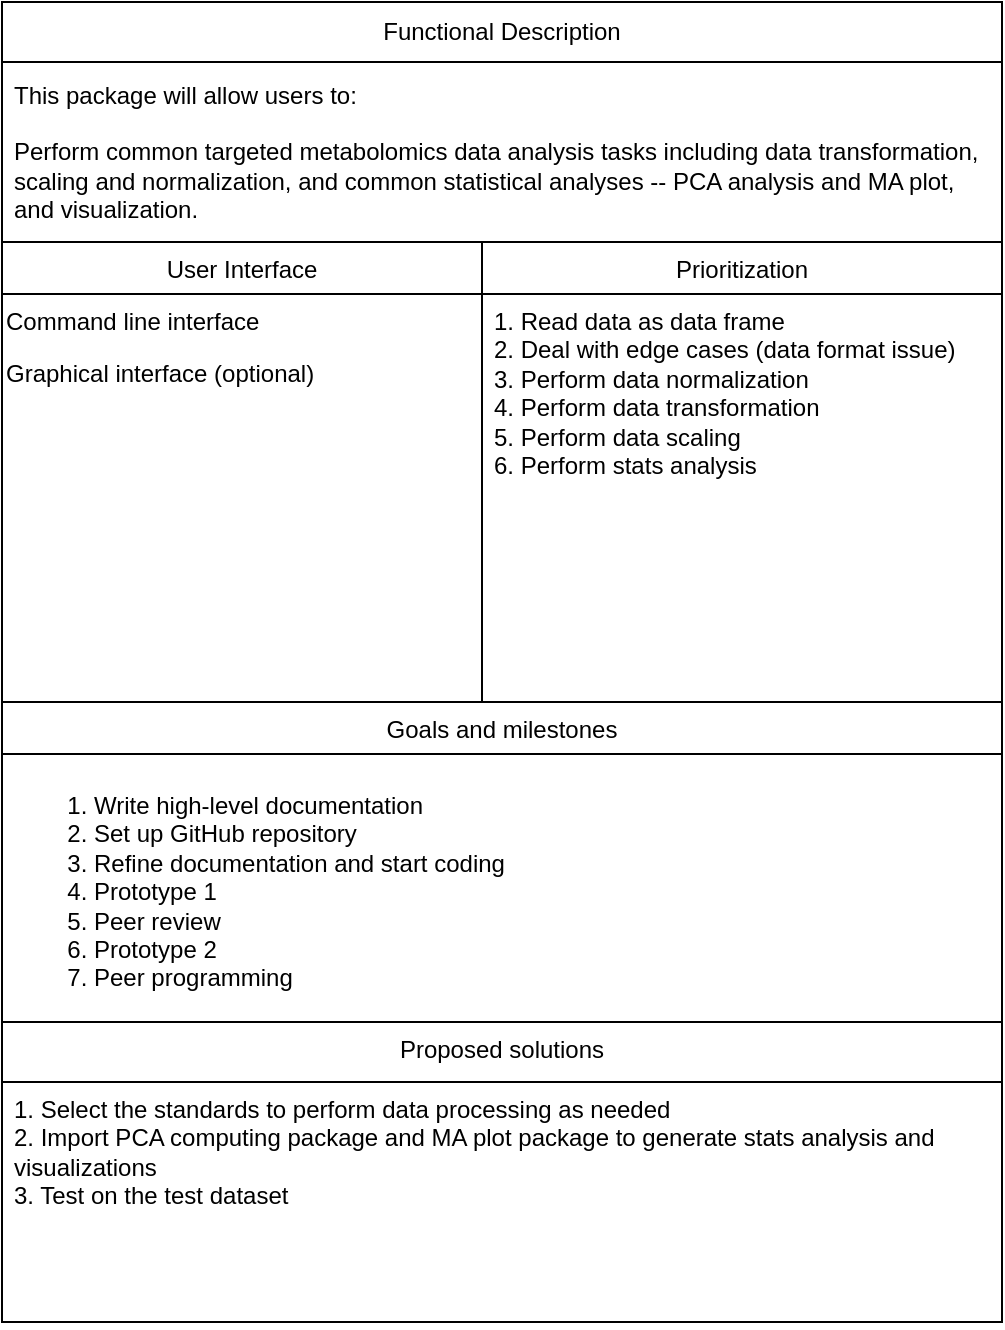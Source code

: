 <mxfile version="20.8.21" type="github">
  <diagram id="C5RBs43oDa-KdzZeNtuy" name="Page-1">
    <mxGraphModel dx="849" dy="599" grid="1" gridSize="10" guides="1" tooltips="1" connect="1" arrows="1" fold="1" page="1" pageScale="1" pageWidth="827" pageHeight="1169" math="0" shadow="0">
      <root>
        <mxCell id="WIyWlLk6GJQsqaUBKTNV-0" />
        <mxCell id="WIyWlLk6GJQsqaUBKTNV-1" parent="WIyWlLk6GJQsqaUBKTNV-0" />
        <mxCell id="zkfFHV4jXpPFQw0GAbJ--6" value="User Interface" style="swimlane;fontStyle=0;align=center;verticalAlign=top;childLayout=stackLayout;horizontal=1;startSize=26;horizontalStack=0;resizeParent=1;resizeLast=0;collapsible=1;marginBottom=0;rounded=0;shadow=0;strokeWidth=1;" parent="WIyWlLk6GJQsqaUBKTNV-1" vertex="1">
          <mxGeometry x="150" y="130" width="240" height="230" as="geometry">
            <mxRectangle x="130" y="380" width="160" height="26" as="alternateBounds" />
          </mxGeometry>
        </mxCell>
        <mxCell id="zkfFHV4jXpPFQw0GAbJ--7" value="Command line interface" style="text;align=left;verticalAlign=top;spacingLeft=0;spacingRight=4;overflow=hidden;rotatable=0;points=[[0,0.5],[1,0.5]];portConstraint=eastwest;" parent="zkfFHV4jXpPFQw0GAbJ--6" vertex="1">
          <mxGeometry y="26" width="240" height="26" as="geometry" />
        </mxCell>
        <mxCell id="Z1QxGynJEv7EIlihNQGE-4" value="Graphical interface (optional)" style="text;strokeColor=none;fillColor=none;align=left;verticalAlign=top;rounded=0;" parent="zkfFHV4jXpPFQw0GAbJ--6" vertex="1">
          <mxGeometry y="52" width="240" height="30" as="geometry" />
        </mxCell>
        <mxCell id="zkfFHV4jXpPFQw0GAbJ--13" value="Goals and milestones" style="swimlane;fontStyle=0;align=center;verticalAlign=top;childLayout=stackLayout;horizontal=1;startSize=26;horizontalStack=0;resizeParent=1;resizeLast=0;collapsible=1;marginBottom=0;rounded=0;shadow=0;strokeWidth=1;" parent="WIyWlLk6GJQsqaUBKTNV-1" vertex="1">
          <mxGeometry x="150" y="360" width="500" height="160" as="geometry">
            <mxRectangle x="340" y="380" width="170" height="26" as="alternateBounds" />
          </mxGeometry>
        </mxCell>
        <mxCell id="Z1QxGynJEv7EIlihNQGE-10" value="&lt;ol&gt;&lt;li&gt;Write high-level documentation&lt;/li&gt;&lt;li&gt;Set up GitHub repository&lt;/li&gt;&lt;li&gt;Refine documentation and start coding&lt;/li&gt;&lt;li&gt;Prototype 1&lt;/li&gt;&lt;li&gt;Peer review&lt;/li&gt;&lt;li&gt;Prototype 2&lt;/li&gt;&lt;li&gt;Peer programming&lt;/li&gt;&lt;/ol&gt;" style="text;strokeColor=none;fillColor=none;align=left;verticalAlign=top;spacingLeft=4;spacingRight=4;overflow=hidden;points=[[0,0.5],[1,0.5]];portConstraint=eastwest;rotatable=0;whiteSpace=wrap;html=1;" parent="zkfFHV4jXpPFQw0GAbJ--13" vertex="1">
          <mxGeometry y="26" width="500" height="126" as="geometry" />
        </mxCell>
        <mxCell id="zkfFHV4jXpPFQw0GAbJ--17" value="Prioritization" style="swimlane;fontStyle=0;align=center;verticalAlign=top;childLayout=stackLayout;horizontal=1;startSize=26;horizontalStack=0;resizeParent=1;resizeLast=0;collapsible=1;marginBottom=0;rounded=0;shadow=0;strokeWidth=1;" parent="WIyWlLk6GJQsqaUBKTNV-1" vertex="1">
          <mxGeometry x="390" y="130" width="260" height="230" as="geometry">
            <mxRectangle x="550" y="140" width="160" height="26" as="alternateBounds" />
          </mxGeometry>
        </mxCell>
        <mxCell id="zkfFHV4jXpPFQw0GAbJ--18" value="1. Read data as data frame&lt;br&gt;2. Deal with edge cases (data format issue)&lt;br&gt;3. Perform data normalization&lt;br&gt;4. Perform data transformation&lt;br&gt;5. Perform data scaling&lt;br&gt;6. Perform stats analysis" style="text;align=left;verticalAlign=top;spacingLeft=4;spacingRight=4;overflow=hidden;rotatable=0;points=[[0,0.5],[1,0.5]];portConstraint=eastwest;html=1;whiteSpace=wrap;" parent="zkfFHV4jXpPFQw0GAbJ--17" vertex="1">
          <mxGeometry y="26" width="260" height="204" as="geometry" />
        </mxCell>
        <mxCell id="sZGBgbIn7dRBaqAXn9ef-0" value="Proposed solutions" style="swimlane;fontStyle=0;childLayout=stackLayout;horizontal=1;startSize=30;horizontalStack=0;resizeParent=1;resizeParentMax=0;resizeLast=0;collapsible=1;marginBottom=0;whiteSpace=wrap;html=1;verticalAlign=top;" parent="WIyWlLk6GJQsqaUBKTNV-1" vertex="1">
          <mxGeometry x="150" y="520" width="500" height="150" as="geometry" />
        </mxCell>
        <mxCell id="sZGBgbIn7dRBaqAXn9ef-1" value="1. Select the standards to perform data processing as needed&lt;br&gt;2. Import PCA computing package and MA plot package to generate stats analysis and visualizations&lt;br&gt;3. Test on the test dataset" style="text;strokeColor=none;fillColor=none;align=left;verticalAlign=top;spacingLeft=4;spacingRight=4;overflow=hidden;points=[[0,0.5],[1,0.5]];portConstraint=eastwest;rotatable=0;html=1;whiteSpace=wrap;" parent="sZGBgbIn7dRBaqAXn9ef-0" vertex="1">
          <mxGeometry y="30" width="500" height="120" as="geometry" />
        </mxCell>
        <mxCell id="sZGBgbIn7dRBaqAXn9ef-4" value="Functional Description" style="swimlane;fontStyle=0;childLayout=stackLayout;horizontal=1;startSize=30;horizontalStack=0;resizeParent=1;resizeParentMax=0;resizeLast=0;collapsible=1;marginBottom=0;whiteSpace=wrap;html=1;movable=1;resizable=1;rotatable=1;deletable=1;editable=1;connectable=1;locked=0;" parent="WIyWlLk6GJQsqaUBKTNV-1" vertex="1">
          <mxGeometry x="150" y="10" width="500" height="120" as="geometry" />
        </mxCell>
        <mxCell id="sZGBgbIn7dRBaqAXn9ef-7" value="This package will allow users to:&lt;br&gt;&lt;br&gt;Perform common targeted metabolomics data analysis tasks including data transformation, scaling and normalization, and common statistical analyses -- PCA analysis and MA plot, and visualization." style="text;strokeColor=none;fillColor=none;align=left;verticalAlign=middle;spacingLeft=4;spacingRight=4;overflow=hidden;points=[[0,0.5],[1,0.5]];portConstraint=eastwest;rotatable=1;whiteSpace=wrap;html=1;movable=1;resizable=1;deletable=1;editable=1;connectable=1;" parent="sZGBgbIn7dRBaqAXn9ef-4" vertex="1">
          <mxGeometry y="30" width="500" height="90" as="geometry" />
        </mxCell>
      </root>
    </mxGraphModel>
  </diagram>
</mxfile>
